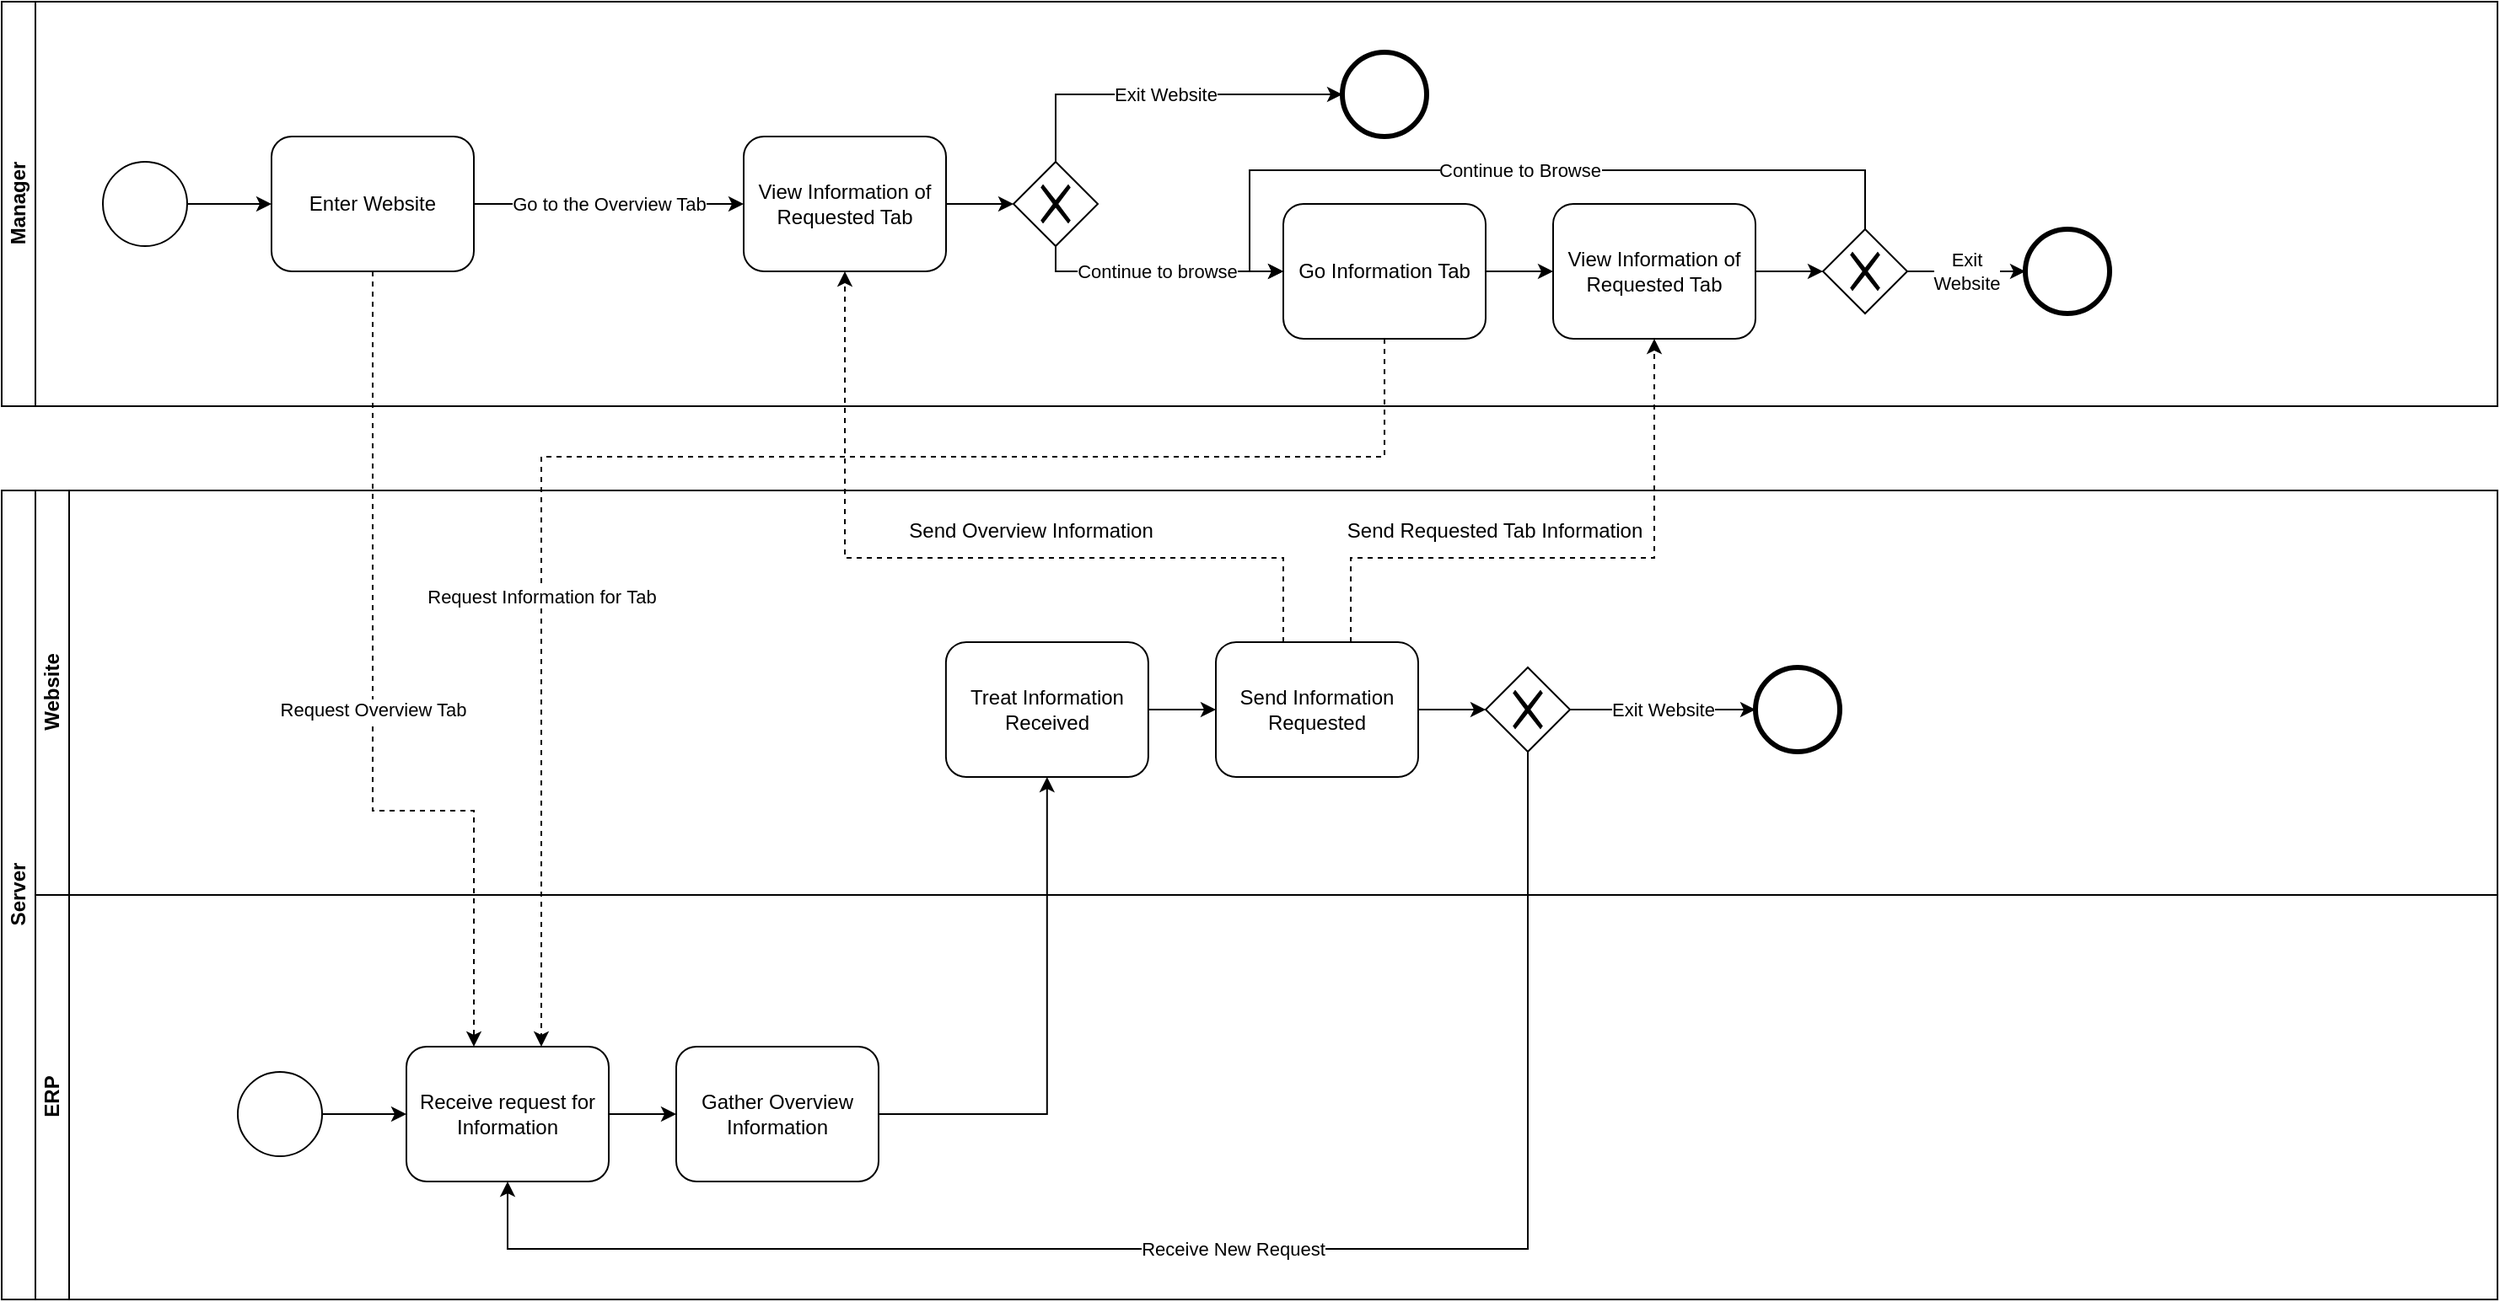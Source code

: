 <mxfile version="13.7.9" type="device"><diagram id="t1vIVkR8pjHtFFYrjp_0" name="Page-1"><mxGraphModel dx="1673" dy="-273" grid="1" gridSize="10" guides="1" tooltips="1" connect="1" arrows="1" fold="1" page="1" pageScale="1" pageWidth="827" pageHeight="1169" math="0" shadow="0"><root><mxCell id="0"/><mxCell id="1" parent="0"/><mxCell id="1OWPNJXMLMNwFG6nUxUi-88" value="Manager" style="swimlane;html=1;horizontal=0;startSize=20;" vertex="1" parent="1"><mxGeometry x="120" y="1440" width="1480" height="240" as="geometry"/></mxCell><mxCell id="1OWPNJXMLMNwFG6nUxUi-89" style="edgeStyle=orthogonalEdgeStyle;rounded=0;orthogonalLoop=1;jettySize=auto;html=1;" edge="1" parent="1OWPNJXMLMNwFG6nUxUi-88" source="1OWPNJXMLMNwFG6nUxUi-90" target="1OWPNJXMLMNwFG6nUxUi-92"><mxGeometry relative="1" as="geometry"/></mxCell><mxCell id="1OWPNJXMLMNwFG6nUxUi-90" value="" style="shape=mxgraph.bpmn.shape;html=1;verticalLabelPosition=bottom;labelBackgroundColor=#ffffff;verticalAlign=top;align=center;perimeter=ellipsePerimeter;outlineConnect=0;outline=standard;symbol=general;" vertex="1" parent="1OWPNJXMLMNwFG6nUxUi-88"><mxGeometry x="60" y="95" width="50" height="50" as="geometry"/></mxCell><mxCell id="1OWPNJXMLMNwFG6nUxUi-117" value="Go to the Overview Tab" style="edgeStyle=orthogonalEdgeStyle;rounded=0;orthogonalLoop=1;jettySize=auto;html=1;" edge="1" parent="1OWPNJXMLMNwFG6nUxUi-88" source="1OWPNJXMLMNwFG6nUxUi-92" target="1OWPNJXMLMNwFG6nUxUi-95"><mxGeometry relative="1" as="geometry"><mxPoint x="400" y="120" as="targetPoint"/></mxGeometry></mxCell><mxCell id="1OWPNJXMLMNwFG6nUxUi-92" value="Enter Website" style="shape=ext;rounded=1;html=1;whiteSpace=wrap;" vertex="1" parent="1OWPNJXMLMNwFG6nUxUi-88"><mxGeometry x="160" y="80" width="120" height="80" as="geometry"/></mxCell><mxCell id="1OWPNJXMLMNwFG6nUxUi-123" style="edgeStyle=orthogonalEdgeStyle;rounded=0;orthogonalLoop=1;jettySize=auto;html=1;" edge="1" parent="1OWPNJXMLMNwFG6nUxUi-88" source="1OWPNJXMLMNwFG6nUxUi-94" target="1OWPNJXMLMNwFG6nUxUi-122"><mxGeometry relative="1" as="geometry"/></mxCell><mxCell id="1OWPNJXMLMNwFG6nUxUi-94" value="Go Information Tab" style="shape=ext;rounded=1;html=1;whiteSpace=wrap;" vertex="1" parent="1OWPNJXMLMNwFG6nUxUi-88"><mxGeometry x="760" y="120" width="120" height="80" as="geometry"/></mxCell><mxCell id="1OWPNJXMLMNwFG6nUxUi-120" style="edgeStyle=orthogonalEdgeStyle;rounded=0;orthogonalLoop=1;jettySize=auto;html=1;" edge="1" parent="1OWPNJXMLMNwFG6nUxUi-88" source="1OWPNJXMLMNwFG6nUxUi-95" target="1OWPNJXMLMNwFG6nUxUi-99"><mxGeometry relative="1" as="geometry"/></mxCell><mxCell id="1OWPNJXMLMNwFG6nUxUi-95" value="View Information of Requested Tab" style="shape=ext;rounded=1;html=1;whiteSpace=wrap;" vertex="1" parent="1OWPNJXMLMNwFG6nUxUi-88"><mxGeometry x="440" y="80" width="120" height="80" as="geometry"/></mxCell><mxCell id="1OWPNJXMLMNwFG6nUxUi-98" value="Continue to browse" style="edgeStyle=orthogonalEdgeStyle;rounded=0;orthogonalLoop=1;jettySize=auto;html=1;exitX=0.5;exitY=1;exitDx=0;exitDy=0;" edge="1" parent="1OWPNJXMLMNwFG6nUxUi-88" source="1OWPNJXMLMNwFG6nUxUi-99" target="1OWPNJXMLMNwFG6nUxUi-94"><mxGeometry relative="1" as="geometry"><Array as="points"><mxPoint x="625" y="160"/></Array></mxGeometry></mxCell><mxCell id="1OWPNJXMLMNwFG6nUxUi-99" value="" style="shape=mxgraph.bpmn.shape;html=1;verticalLabelPosition=bottom;labelBackgroundColor=#ffffff;verticalAlign=top;align=center;perimeter=rhombusPerimeter;background=gateway;outlineConnect=0;outline=none;symbol=exclusiveGw;" vertex="1" parent="1OWPNJXMLMNwFG6nUxUi-88"><mxGeometry x="600" y="95" width="50" height="50" as="geometry"/></mxCell><mxCell id="1OWPNJXMLMNwFG6nUxUi-100" value="" style="shape=mxgraph.bpmn.shape;html=1;verticalLabelPosition=bottom;labelBackgroundColor=#ffffff;verticalAlign=top;align=center;perimeter=ellipsePerimeter;outlineConnect=0;outline=end;symbol=general;" vertex="1" parent="1OWPNJXMLMNwFG6nUxUi-88"><mxGeometry x="795" y="30" width="50" height="50" as="geometry"/></mxCell><mxCell id="1OWPNJXMLMNwFG6nUxUi-101" value="Exit Website" style="edgeStyle=orthogonalEdgeStyle;rounded=0;orthogonalLoop=1;jettySize=auto;html=1;exitX=0.5;exitY=0;exitDx=0;exitDy=0;" edge="1" parent="1OWPNJXMLMNwFG6nUxUi-88" source="1OWPNJXMLMNwFG6nUxUi-99" target="1OWPNJXMLMNwFG6nUxUi-100"><mxGeometry relative="1" as="geometry"><mxPoint x="960" y="120" as="targetPoint"/><Array as="points"><mxPoint x="625" y="55"/></Array></mxGeometry></mxCell><mxCell id="1OWPNJXMLMNwFG6nUxUi-130" style="edgeStyle=orthogonalEdgeStyle;rounded=0;orthogonalLoop=1;jettySize=auto;html=1;" edge="1" parent="1OWPNJXMLMNwFG6nUxUi-88" source="1OWPNJXMLMNwFG6nUxUi-122" target="1OWPNJXMLMNwFG6nUxUi-129"><mxGeometry relative="1" as="geometry"/></mxCell><mxCell id="1OWPNJXMLMNwFG6nUxUi-122" value="View Information of Requested Tab" style="shape=ext;rounded=1;html=1;whiteSpace=wrap;" vertex="1" parent="1OWPNJXMLMNwFG6nUxUi-88"><mxGeometry x="920" y="120" width="120" height="80" as="geometry"/></mxCell><mxCell id="1OWPNJXMLMNwFG6nUxUi-131" value="Continue to Browse" style="edgeStyle=orthogonalEdgeStyle;rounded=0;orthogonalLoop=1;jettySize=auto;html=1;entryX=0;entryY=0.5;entryDx=0;entryDy=0;" edge="1" parent="1OWPNJXMLMNwFG6nUxUi-88" source="1OWPNJXMLMNwFG6nUxUi-129" target="1OWPNJXMLMNwFG6nUxUi-94"><mxGeometry relative="1" as="geometry"><Array as="points"><mxPoint x="1105" y="100"/><mxPoint x="740" y="100"/><mxPoint x="740" y="160"/></Array></mxGeometry></mxCell><mxCell id="1OWPNJXMLMNwFG6nUxUi-129" value="" style="shape=mxgraph.bpmn.shape;html=1;verticalLabelPosition=bottom;labelBackgroundColor=#ffffff;verticalAlign=top;align=center;perimeter=rhombusPerimeter;background=gateway;outlineConnect=0;outline=none;symbol=exclusiveGw;" vertex="1" parent="1OWPNJXMLMNwFG6nUxUi-88"><mxGeometry x="1080" y="135" width="50" height="50" as="geometry"/></mxCell><mxCell id="1OWPNJXMLMNwFG6nUxUi-134" value="" style="shape=mxgraph.bpmn.shape;html=1;verticalLabelPosition=bottom;labelBackgroundColor=#ffffff;verticalAlign=top;align=center;perimeter=ellipsePerimeter;outlineConnect=0;outline=end;symbol=general;" vertex="1" parent="1OWPNJXMLMNwFG6nUxUi-88"><mxGeometry x="1200" y="135" width="50" height="50" as="geometry"/></mxCell><mxCell id="1OWPNJXMLMNwFG6nUxUi-132" value="Exit&lt;br&gt;Website" style="edgeStyle=orthogonalEdgeStyle;rounded=0;orthogonalLoop=1;jettySize=auto;html=1;" edge="1" parent="1OWPNJXMLMNwFG6nUxUi-88" source="1OWPNJXMLMNwFG6nUxUi-129" target="1OWPNJXMLMNwFG6nUxUi-134"><mxGeometry relative="1" as="geometry"><mxPoint x="1200.0" y="160" as="targetPoint"/></mxGeometry></mxCell><mxCell id="1OWPNJXMLMNwFG6nUxUi-65" value="Server" style="swimlane;html=1;childLayout=stackLayout;resizeParent=1;resizeParentMax=0;horizontal=0;startSize=20;horizontalStack=0;" vertex="1" parent="1"><mxGeometry x="120" y="1730" width="1480" height="480" as="geometry"/></mxCell><mxCell id="1OWPNJXMLMNwFG6nUxUi-66" value="Website" style="swimlane;html=1;startSize=20;horizontal=0;" vertex="1" parent="1OWPNJXMLMNwFG6nUxUi-65"><mxGeometry x="20" width="1460" height="240" as="geometry"/></mxCell><mxCell id="1OWPNJXMLMNwFG6nUxUi-127" value="Send Overview Information" style="text;html=1;align=center;verticalAlign=middle;resizable=0;points=[];autosize=1;" vertex="1" parent="1OWPNJXMLMNwFG6nUxUi-66"><mxGeometry x="510.0" y="14" width="160" height="20" as="geometry"/></mxCell><mxCell id="1OWPNJXMLMNwFG6nUxUi-128" value="Send Requested Tab Information" style="text;html=1;align=center;verticalAlign=middle;resizable=0;points=[];autosize=1;" vertex="1" parent="1OWPNJXMLMNwFG6nUxUi-66"><mxGeometry x="770" y="14" width="190" height="20" as="geometry"/></mxCell><mxCell id="1OWPNJXMLMNwFG6nUxUi-87" value="Send Information Requested" style="shape=ext;rounded=1;html=1;whiteSpace=wrap;" vertex="1" parent="1OWPNJXMLMNwFG6nUxUi-66"><mxGeometry x="700" y="90" width="120" height="80" as="geometry"/></mxCell><mxCell id="1OWPNJXMLMNwFG6nUxUi-85" value="Treat Information Received" style="shape=ext;rounded=1;html=1;whiteSpace=wrap;" vertex="1" parent="1OWPNJXMLMNwFG6nUxUi-66"><mxGeometry x="539.94" y="90" width="120" height="80" as="geometry"/></mxCell><mxCell id="1OWPNJXMLMNwFG6nUxUi-86" style="edgeStyle=orthogonalEdgeStyle;rounded=0;orthogonalLoop=1;jettySize=auto;html=1;" edge="1" parent="1OWPNJXMLMNwFG6nUxUi-66" source="1OWPNJXMLMNwFG6nUxUi-85" target="1OWPNJXMLMNwFG6nUxUi-87"><mxGeometry relative="1" as="geometry"><mxPoint x="700.0" y="130" as="targetPoint"/></mxGeometry></mxCell><mxCell id="1OWPNJXMLMNwFG6nUxUi-103" value="" style="shape=mxgraph.bpmn.shape;html=1;verticalLabelPosition=bottom;labelBackgroundColor=#ffffff;verticalAlign=top;align=center;perimeter=rhombusPerimeter;background=gateway;outlineConnect=0;outline=none;symbol=exclusiveGw;" vertex="1" parent="1OWPNJXMLMNwFG6nUxUi-66"><mxGeometry x="860" y="105" width="50" height="50" as="geometry"/></mxCell><mxCell id="1OWPNJXMLMNwFG6nUxUi-104" value="" style="shape=mxgraph.bpmn.shape;html=1;verticalLabelPosition=bottom;labelBackgroundColor=#ffffff;verticalAlign=top;align=center;perimeter=ellipsePerimeter;outlineConnect=0;outline=end;symbol=general;" vertex="1" parent="1OWPNJXMLMNwFG6nUxUi-66"><mxGeometry x="1020" y="105" width="50" height="50" as="geometry"/></mxCell><mxCell id="1OWPNJXMLMNwFG6nUxUi-105" value="Exit Website" style="edgeStyle=orthogonalEdgeStyle;rounded=0;orthogonalLoop=1;jettySize=auto;html=1;" edge="1" parent="1OWPNJXMLMNwFG6nUxUi-66" source="1OWPNJXMLMNwFG6nUxUi-103" target="1OWPNJXMLMNwFG6nUxUi-104"><mxGeometry relative="1" as="geometry"><mxPoint x="900" y="-1310" as="targetPoint"/></mxGeometry></mxCell><mxCell id="1OWPNJXMLMNwFG6nUxUi-106" style="edgeStyle=orthogonalEdgeStyle;rounded=0;orthogonalLoop=1;jettySize=auto;html=1;" edge="1" parent="1OWPNJXMLMNwFG6nUxUi-66" source="1OWPNJXMLMNwFG6nUxUi-87"><mxGeometry relative="1" as="geometry"><mxPoint x="860" y="130" as="targetPoint"/><mxPoint x="820.0" y="130" as="sourcePoint"/></mxGeometry></mxCell><mxCell id="1OWPNJXMLMNwFG6nUxUi-67" value="ERP" style="swimlane;html=1;startSize=20;horizontal=0;" vertex="1" parent="1OWPNJXMLMNwFG6nUxUi-65"><mxGeometry x="20" y="240" width="1460" height="240" as="geometry"/></mxCell><mxCell id="1OWPNJXMLMNwFG6nUxUi-71" value="Gather Overview Information" style="shape=ext;rounded=1;html=1;whiteSpace=wrap;" vertex="1" parent="1OWPNJXMLMNwFG6nUxUi-67"><mxGeometry x="380" y="90" width="120" height="80" as="geometry"/></mxCell><mxCell id="1OWPNJXMLMNwFG6nUxUi-84" style="edgeStyle=orthogonalEdgeStyle;rounded=0;orthogonalLoop=1;jettySize=auto;html=1;" edge="1" parent="1OWPNJXMLMNwFG6nUxUi-67" source="1OWPNJXMLMNwFG6nUxUi-82" target="1OWPNJXMLMNwFG6nUxUi-71"><mxGeometry relative="1" as="geometry"/></mxCell><mxCell id="1OWPNJXMLMNwFG6nUxUi-82" value="Receive request for Information" style="shape=ext;rounded=1;html=1;whiteSpace=wrap;" vertex="1" parent="1OWPNJXMLMNwFG6nUxUi-67"><mxGeometry x="220" y="90" width="120" height="80" as="geometry"/></mxCell><mxCell id="1OWPNJXMLMNwFG6nUxUi-116" style="edgeStyle=orthogonalEdgeStyle;rounded=0;orthogonalLoop=1;jettySize=auto;html=1;" edge="1" parent="1OWPNJXMLMNwFG6nUxUi-67" source="1OWPNJXMLMNwFG6nUxUi-115" target="1OWPNJXMLMNwFG6nUxUi-82"><mxGeometry relative="1" as="geometry"/></mxCell><mxCell id="1OWPNJXMLMNwFG6nUxUi-115" value="" style="shape=mxgraph.bpmn.shape;html=1;verticalLabelPosition=bottom;labelBackgroundColor=#ffffff;verticalAlign=top;align=center;perimeter=ellipsePerimeter;outlineConnect=0;outline=standard;symbol=general;" vertex="1" parent="1OWPNJXMLMNwFG6nUxUi-67"><mxGeometry x="120" y="105" width="50" height="50" as="geometry"/></mxCell><mxCell id="1OWPNJXMLMNwFG6nUxUi-70" style="edgeStyle=orthogonalEdgeStyle;rounded=0;orthogonalLoop=1;jettySize=auto;html=1;" edge="1" parent="1OWPNJXMLMNwFG6nUxUi-65" source="1OWPNJXMLMNwFG6nUxUi-71" target="1OWPNJXMLMNwFG6nUxUi-85"><mxGeometry relative="1" as="geometry"><mxPoint x="610" y="170" as="targetPoint"/></mxGeometry></mxCell><mxCell id="1OWPNJXMLMNwFG6nUxUi-107" value="Receive New Request" style="edgeStyle=orthogonalEdgeStyle;rounded=0;orthogonalLoop=1;jettySize=auto;html=1;" edge="1" parent="1OWPNJXMLMNwFG6nUxUi-65" source="1OWPNJXMLMNwFG6nUxUi-103" target="1OWPNJXMLMNwFG6nUxUi-82"><mxGeometry relative="1" as="geometry"><Array as="points"><mxPoint x="905" y="450"/><mxPoint x="300" y="450"/></Array></mxGeometry></mxCell><mxCell id="1OWPNJXMLMNwFG6nUxUi-111" style="edgeStyle=orthogonalEdgeStyle;rounded=0;orthogonalLoop=1;jettySize=auto;html=1;dashed=1;" edge="1" parent="1" source="1OWPNJXMLMNwFG6nUxUi-87" target="1OWPNJXMLMNwFG6nUxUi-95"><mxGeometry relative="1" as="geometry"><Array as="points"><mxPoint x="880" y="1770"/><mxPoint x="620" y="1770"/></Array></mxGeometry></mxCell><mxCell id="1OWPNJXMLMNwFG6nUxUi-121" value="Request Overview Tab" style="edgeStyle=orthogonalEdgeStyle;rounded=0;orthogonalLoop=1;jettySize=auto;html=1;dashed=1;" edge="1" parent="1" source="1OWPNJXMLMNwFG6nUxUi-92" target="1OWPNJXMLMNwFG6nUxUi-82"><mxGeometry relative="1" as="geometry"><Array as="points"><mxPoint x="340" y="1920"/><mxPoint x="400" y="1920"/></Array></mxGeometry></mxCell><mxCell id="1OWPNJXMLMNwFG6nUxUi-124" style="edgeStyle=orthogonalEdgeStyle;rounded=0;orthogonalLoop=1;jettySize=auto;html=1;dashed=1;" edge="1" parent="1" source="1OWPNJXMLMNwFG6nUxUi-94" target="1OWPNJXMLMNwFG6nUxUi-82"><mxGeometry relative="1" as="geometry"><Array as="points"><mxPoint x="940" y="1710"/><mxPoint x="440" y="1710"/></Array></mxGeometry></mxCell><mxCell id="1OWPNJXMLMNwFG6nUxUi-126" value="Request Information for&amp;nbsp;Tab" style="edgeLabel;html=1;align=center;verticalAlign=middle;resizable=0;points=[];" vertex="1" connectable="0" parent="1OWPNJXMLMNwFG6nUxUi-124"><mxGeometry x="0.418" relative="1" as="geometry"><mxPoint as="offset"/></mxGeometry></mxCell><mxCell id="1OWPNJXMLMNwFG6nUxUi-125" style="edgeStyle=orthogonalEdgeStyle;rounded=0;orthogonalLoop=1;jettySize=auto;html=1;dashed=1;" edge="1" parent="1" source="1OWPNJXMLMNwFG6nUxUi-87" target="1OWPNJXMLMNwFG6nUxUi-122"><mxGeometry relative="1" as="geometry"><Array as="points"><mxPoint x="920" y="1770"/><mxPoint x="1100" y="1770"/></Array></mxGeometry></mxCell></root></mxGraphModel></diagram></mxfile>